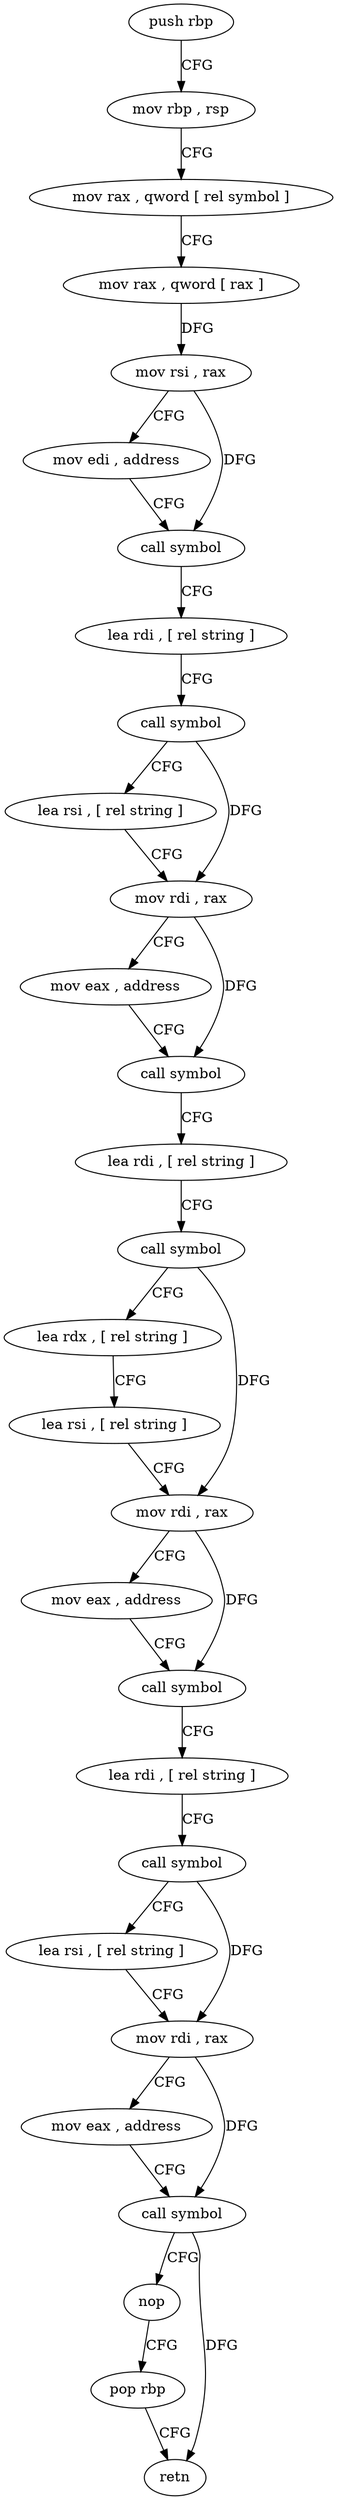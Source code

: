 digraph "func" {
"389539" [label = "push rbp" ]
"389540" [label = "mov rbp , rsp" ]
"389543" [label = "mov rax , qword [ rel symbol ]" ]
"389550" [label = "mov rax , qword [ rax ]" ]
"389553" [label = "mov rsi , rax" ]
"389556" [label = "mov edi , address" ]
"389561" [label = "call symbol" ]
"389566" [label = "lea rdi , [ rel string ]" ]
"389573" [label = "call symbol" ]
"389578" [label = "lea rsi , [ rel string ]" ]
"389585" [label = "mov rdi , rax" ]
"389588" [label = "mov eax , address" ]
"389593" [label = "call symbol" ]
"389598" [label = "lea rdi , [ rel string ]" ]
"389605" [label = "call symbol" ]
"389610" [label = "lea rdx , [ rel string ]" ]
"389617" [label = "lea rsi , [ rel string ]" ]
"389624" [label = "mov rdi , rax" ]
"389627" [label = "mov eax , address" ]
"389632" [label = "call symbol" ]
"389637" [label = "lea rdi , [ rel string ]" ]
"389644" [label = "call symbol" ]
"389649" [label = "lea rsi , [ rel string ]" ]
"389656" [label = "mov rdi , rax" ]
"389659" [label = "mov eax , address" ]
"389664" [label = "call symbol" ]
"389669" [label = "nop" ]
"389670" [label = "pop rbp" ]
"389671" [label = "retn" ]
"389539" -> "389540" [ label = "CFG" ]
"389540" -> "389543" [ label = "CFG" ]
"389543" -> "389550" [ label = "CFG" ]
"389550" -> "389553" [ label = "DFG" ]
"389553" -> "389556" [ label = "CFG" ]
"389553" -> "389561" [ label = "DFG" ]
"389556" -> "389561" [ label = "CFG" ]
"389561" -> "389566" [ label = "CFG" ]
"389566" -> "389573" [ label = "CFG" ]
"389573" -> "389578" [ label = "CFG" ]
"389573" -> "389585" [ label = "DFG" ]
"389578" -> "389585" [ label = "CFG" ]
"389585" -> "389588" [ label = "CFG" ]
"389585" -> "389593" [ label = "DFG" ]
"389588" -> "389593" [ label = "CFG" ]
"389593" -> "389598" [ label = "CFG" ]
"389598" -> "389605" [ label = "CFG" ]
"389605" -> "389610" [ label = "CFG" ]
"389605" -> "389624" [ label = "DFG" ]
"389610" -> "389617" [ label = "CFG" ]
"389617" -> "389624" [ label = "CFG" ]
"389624" -> "389627" [ label = "CFG" ]
"389624" -> "389632" [ label = "DFG" ]
"389627" -> "389632" [ label = "CFG" ]
"389632" -> "389637" [ label = "CFG" ]
"389637" -> "389644" [ label = "CFG" ]
"389644" -> "389649" [ label = "CFG" ]
"389644" -> "389656" [ label = "DFG" ]
"389649" -> "389656" [ label = "CFG" ]
"389656" -> "389659" [ label = "CFG" ]
"389656" -> "389664" [ label = "DFG" ]
"389659" -> "389664" [ label = "CFG" ]
"389664" -> "389669" [ label = "CFG" ]
"389664" -> "389671" [ label = "DFG" ]
"389669" -> "389670" [ label = "CFG" ]
"389670" -> "389671" [ label = "CFG" ]
}
